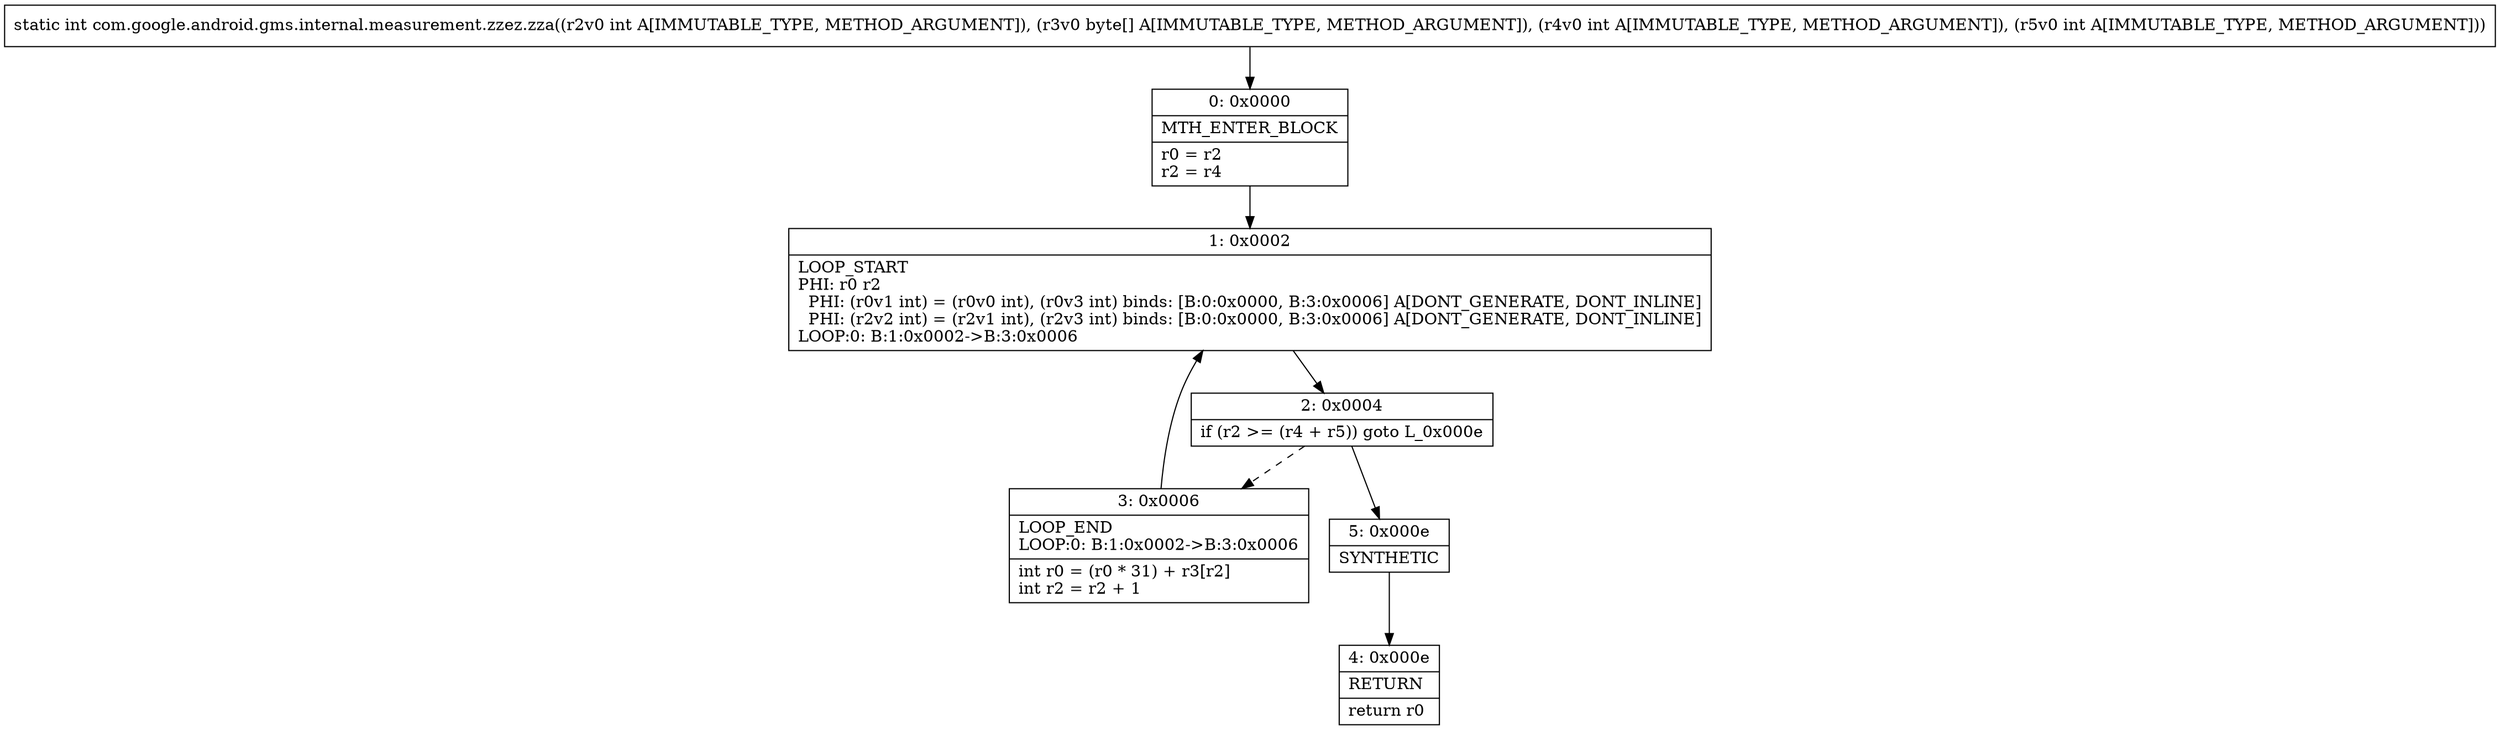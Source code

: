 digraph "CFG forcom.google.android.gms.internal.measurement.zzez.zza(I[BII)I" {
Node_0 [shape=record,label="{0\:\ 0x0000|MTH_ENTER_BLOCK\l|r0 = r2\lr2 = r4\l}"];
Node_1 [shape=record,label="{1\:\ 0x0002|LOOP_START\lPHI: r0 r2 \l  PHI: (r0v1 int) = (r0v0 int), (r0v3 int) binds: [B:0:0x0000, B:3:0x0006] A[DONT_GENERATE, DONT_INLINE]\l  PHI: (r2v2 int) = (r2v1 int), (r2v3 int) binds: [B:0:0x0000, B:3:0x0006] A[DONT_GENERATE, DONT_INLINE]\lLOOP:0: B:1:0x0002\-\>B:3:0x0006\l}"];
Node_2 [shape=record,label="{2\:\ 0x0004|if (r2 \>= (r4 + r5)) goto L_0x000e\l}"];
Node_3 [shape=record,label="{3\:\ 0x0006|LOOP_END\lLOOP:0: B:1:0x0002\-\>B:3:0x0006\l|int r0 = (r0 * 31) + r3[r2]\lint r2 = r2 + 1\l}"];
Node_4 [shape=record,label="{4\:\ 0x000e|RETURN\l|return r0\l}"];
Node_5 [shape=record,label="{5\:\ 0x000e|SYNTHETIC\l}"];
MethodNode[shape=record,label="{static int com.google.android.gms.internal.measurement.zzez.zza((r2v0 int A[IMMUTABLE_TYPE, METHOD_ARGUMENT]), (r3v0 byte[] A[IMMUTABLE_TYPE, METHOD_ARGUMENT]), (r4v0 int A[IMMUTABLE_TYPE, METHOD_ARGUMENT]), (r5v0 int A[IMMUTABLE_TYPE, METHOD_ARGUMENT])) }"];
MethodNode -> Node_0;
Node_0 -> Node_1;
Node_1 -> Node_2;
Node_2 -> Node_3[style=dashed];
Node_2 -> Node_5;
Node_3 -> Node_1;
Node_5 -> Node_4;
}

